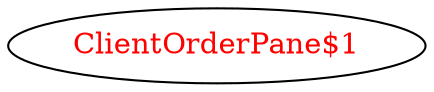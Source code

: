digraph dependencyGraph {
 concentrate=true;
 ranksep="2.0";
 rankdir="LR"; 
 splines="ortho";
"ClientOrderPane$1" [fontcolor="red"];
}